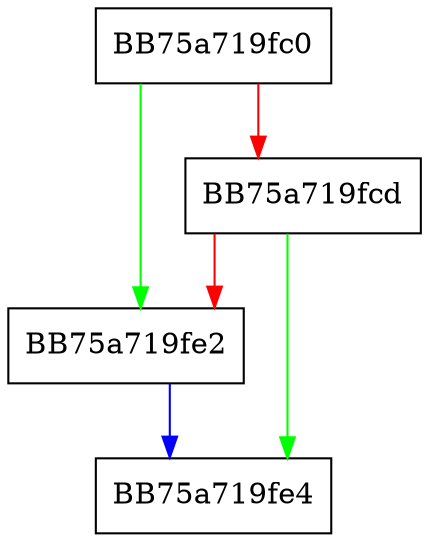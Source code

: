 digraph Prepare {
  node [shape="box"];
  graph [splines=ortho];
  BB75a719fc0 -> BB75a719fe2 [color="green"];
  BB75a719fc0 -> BB75a719fcd [color="red"];
  BB75a719fcd -> BB75a719fe4 [color="green"];
  BB75a719fcd -> BB75a719fe2 [color="red"];
  BB75a719fe2 -> BB75a719fe4 [color="blue"];
}